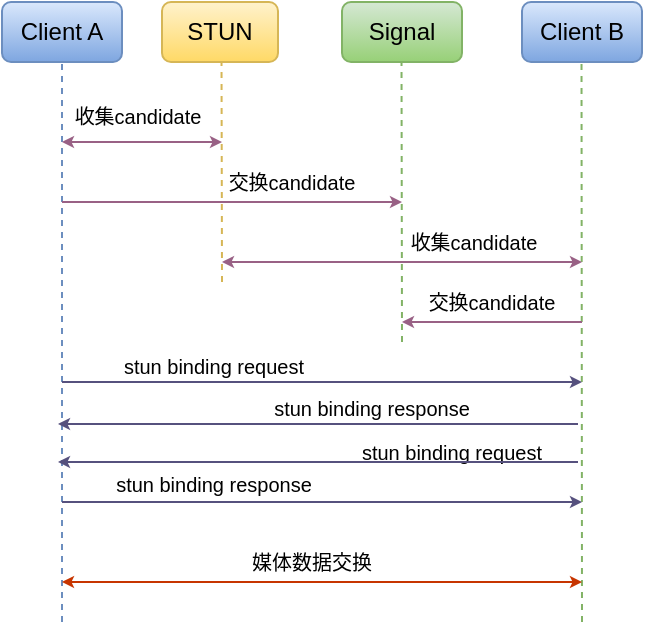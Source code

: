 <mxfile version="14.1.8" type="device"><diagram id="IWKfojLpZkrsQs_ZCjHL" name="第 1 页"><mxGraphModel dx="488" dy="282" grid="1" gridSize="10" guides="1" tooltips="1" connect="1" arrows="1" fold="1" page="1" pageScale="1" pageWidth="827" pageHeight="1169" math="0" shadow="0"><root><mxCell id="0"/><mxCell id="1" parent="0"/><mxCell id="AJlBRCy4i0L3ZqKRgRgW-1" value="" style="endArrow=none;dashed=1;html=1;strokeWidth=1;endSize=2;gradientColor=#7ea6e0;fillColor=#dae8fc;strokeColor=#6c8ebf;" edge="1" parent="1"><mxGeometry width="50" height="50" relative="1" as="geometry"><mxPoint x="240" y="400" as="sourcePoint"/><mxPoint x="240" y="120" as="targetPoint"/></mxGeometry></mxCell><mxCell id="AJlBRCy4i0L3ZqKRgRgW-4" value="Client A" style="rounded=1;whiteSpace=wrap;html=1;gradientColor=#7ea6e0;fillColor=#dae8fc;strokeColor=#6c8ebf;" vertex="1" parent="1"><mxGeometry x="210" y="90" width="60" height="30" as="geometry"/></mxCell><mxCell id="AJlBRCy4i0L3ZqKRgRgW-6" value="STUN" style="rounded=1;whiteSpace=wrap;html=1;gradientColor=#ffd966;fillColor=#fff2cc;strokeColor=#d6b656;" vertex="1" parent="1"><mxGeometry x="290" y="90" width="58" height="30" as="geometry"/></mxCell><mxCell id="AJlBRCy4i0L3ZqKRgRgW-7" value="Client B" style="rounded=1;whiteSpace=wrap;html=1;gradientColor=#7ea6e0;fillColor=#dae8fc;strokeColor=#6c8ebf;" vertex="1" parent="1"><mxGeometry x="470" y="90" width="60" height="30" as="geometry"/></mxCell><mxCell id="AJlBRCy4i0L3ZqKRgRgW-9" value="Signal" style="rounded=1;whiteSpace=wrap;html=1;gradientColor=#97d077;fillColor=#d5e8d4;strokeColor=#82b366;" vertex="1" parent="1"><mxGeometry x="380" y="90" width="60" height="30" as="geometry"/></mxCell><mxCell id="AJlBRCy4i0L3ZqKRgRgW-10" value="" style="endArrow=none;dashed=1;html=1;strokeWidth=1;gradientColor=#97d077;fillColor=#d5e8d4;strokeColor=#82b366;" edge="1" parent="1"><mxGeometry width="50" height="50" relative="1" as="geometry"><mxPoint x="500" y="400" as="sourcePoint"/><mxPoint x="499.76" y="120" as="targetPoint"/></mxGeometry></mxCell><mxCell id="AJlBRCy4i0L3ZqKRgRgW-11" value="" style="endArrow=none;dashed=1;html=1;strokeWidth=1;gradientColor=#ffd966;fillColor=#fff2cc;strokeColor=#d6b656;" edge="1" parent="1"><mxGeometry width="50" height="50" relative="1" as="geometry"><mxPoint x="320" y="230" as="sourcePoint"/><mxPoint x="319.76" y="120" as="targetPoint"/></mxGeometry></mxCell><mxCell id="AJlBRCy4i0L3ZqKRgRgW-12" value="" style="endArrow=classic;startArrow=classic;html=1;endSize=3;startSize=3;gradientColor=#d5739d;fillColor=#e6d0de;strokeColor=#996185;" edge="1" parent="1"><mxGeometry width="50" height="50" relative="1" as="geometry"><mxPoint x="240" y="160" as="sourcePoint"/><mxPoint x="320" y="160" as="targetPoint"/></mxGeometry></mxCell><mxCell id="AJlBRCy4i0L3ZqKRgRgW-14" value="" style="endArrow=classic;startArrow=classic;html=1;endSize=3;startSize=3;gradientColor=#d5739d;fillColor=#e6d0de;strokeColor=#996185;" edge="1" parent="1"><mxGeometry width="50" height="50" relative="1" as="geometry"><mxPoint x="320" y="220" as="sourcePoint"/><mxPoint x="500" y="220" as="targetPoint"/></mxGeometry></mxCell><mxCell id="AJlBRCy4i0L3ZqKRgRgW-15" value="&lt;font style=&quot;font-size: 10px&quot;&gt;收集candidate&lt;/font&gt;" style="text;html=1;strokeColor=none;fillColor=none;align=center;verticalAlign=middle;whiteSpace=wrap;rounded=0;" vertex="1" parent="1"><mxGeometry x="243" y="137" width="70" height="20" as="geometry"/></mxCell><mxCell id="AJlBRCy4i0L3ZqKRgRgW-16" value="&lt;font style=&quot;font-size: 10px&quot;&gt;收集candidate&lt;/font&gt;" style="text;html=1;strokeColor=none;fillColor=none;align=center;verticalAlign=middle;whiteSpace=wrap;rounded=0;" vertex="1" parent="1"><mxGeometry x="411" y="200" width="70" height="20" as="geometry"/></mxCell><mxCell id="AJlBRCy4i0L3ZqKRgRgW-17" value="" style="endArrow=classic;html=1;strokeWidth=1;gradientColor=#d5739d;fillColor=#e6d0de;strokeColor=#996185;endSize=3;startSize=3;" edge="1" parent="1"><mxGeometry width="50" height="50" relative="1" as="geometry"><mxPoint x="240" y="190" as="sourcePoint"/><mxPoint x="410" y="190" as="targetPoint"/></mxGeometry></mxCell><mxCell id="AJlBRCy4i0L3ZqKRgRgW-18" value="" style="endArrow=classic;html=1;strokeWidth=1;gradientColor=#d5739d;fillColor=#e6d0de;strokeColor=#996185;endSize=3;startSize=3;" edge="1" parent="1"><mxGeometry width="50" height="50" relative="1" as="geometry"><mxPoint x="500" y="250" as="sourcePoint"/><mxPoint x="410" y="250" as="targetPoint"/></mxGeometry></mxCell><mxCell id="AJlBRCy4i0L3ZqKRgRgW-19" value="&lt;font style=&quot;font-size: 10px&quot;&gt;交换candidate&lt;/font&gt;" style="text;html=1;strokeColor=none;fillColor=none;align=center;verticalAlign=middle;whiteSpace=wrap;rounded=0;" vertex="1" parent="1"><mxGeometry x="320" y="170" width="70" height="20" as="geometry"/></mxCell><mxCell id="AJlBRCy4i0L3ZqKRgRgW-20" value="" style="endArrow=none;dashed=1;html=1;strokeWidth=1;gradientColor=#97d077;fillColor=#d5e8d4;strokeColor=#82b366;" edge="1" parent="1"><mxGeometry width="50" height="50" relative="1" as="geometry"><mxPoint x="410" y="260" as="sourcePoint"/><mxPoint x="409.76" y="120" as="targetPoint"/></mxGeometry></mxCell><mxCell id="AJlBRCy4i0L3ZqKRgRgW-21" value="&lt;font style=&quot;font-size: 10px&quot;&gt;交换candidate&lt;/font&gt;" style="text;html=1;strokeColor=none;fillColor=none;align=center;verticalAlign=middle;whiteSpace=wrap;rounded=0;" vertex="1" parent="1"><mxGeometry x="420" y="230" width="70" height="20" as="geometry"/></mxCell><mxCell id="AJlBRCy4i0L3ZqKRgRgW-23" value="&lt;span style=&quot;font-size: 10px&quot;&gt;stun binding request&lt;/span&gt;" style="text;html=1;strokeColor=none;fillColor=none;align=center;verticalAlign=middle;whiteSpace=wrap;rounded=0;" vertex="1" parent="1"><mxGeometry x="261" y="263" width="110" height="17" as="geometry"/></mxCell><mxCell id="AJlBRCy4i0L3ZqKRgRgW-24" value="" style="endArrow=classic;startArrow=classic;html=1;strokeWidth=1;fillColor=#fa6800;strokeColor=#C73500;endSize=3;startSize=3;" edge="1" parent="1"><mxGeometry width="50" height="50" relative="1" as="geometry"><mxPoint x="240" y="380" as="sourcePoint"/><mxPoint x="500" y="380" as="targetPoint"/></mxGeometry></mxCell><mxCell id="AJlBRCy4i0L3ZqKRgRgW-25" value="&lt;span style=&quot;font-size: 10px&quot;&gt;媒体数据交换&lt;/span&gt;" style="text;html=1;strokeColor=none;fillColor=none;align=center;verticalAlign=middle;whiteSpace=wrap;rounded=0;" vertex="1" parent="1"><mxGeometry x="330" y="360" width="70" height="20" as="geometry"/></mxCell><mxCell id="AJlBRCy4i0L3ZqKRgRgW-26" value="" style="endArrow=classic;html=1;strokeWidth=1;endSize=3;fillColor=#d0cee2;strokeColor=#56517e;" edge="1" parent="1"><mxGeometry width="50" height="50" relative="1" as="geometry"><mxPoint x="240" y="280" as="sourcePoint"/><mxPoint x="500" y="280" as="targetPoint"/></mxGeometry></mxCell><mxCell id="AJlBRCy4i0L3ZqKRgRgW-28" value="" style="endArrow=classic;html=1;strokeWidth=1;fillColor=#d0cee2;strokeColor=#56517e;endSize=3;" edge="1" parent="1"><mxGeometry width="50" height="50" relative="1" as="geometry"><mxPoint x="498" y="301" as="sourcePoint"/><mxPoint x="238" y="301" as="targetPoint"/></mxGeometry></mxCell><mxCell id="AJlBRCy4i0L3ZqKRgRgW-29" value="&lt;span style=&quot;font-size: 10px&quot;&gt;stun binding response&lt;/span&gt;" style="text;html=1;strokeColor=none;fillColor=none;align=center;verticalAlign=middle;whiteSpace=wrap;rounded=0;" vertex="1" parent="1"><mxGeometry x="340" y="285" width="110" height="15" as="geometry"/></mxCell><mxCell id="AJlBRCy4i0L3ZqKRgRgW-30" value="&lt;span style=&quot;font-size: 10px&quot;&gt;stun binding request&lt;/span&gt;" style="text;html=1;strokeColor=none;fillColor=none;align=center;verticalAlign=middle;whiteSpace=wrap;rounded=0;" vertex="1" parent="1"><mxGeometry x="380" y="306" width="110" height="17" as="geometry"/></mxCell><mxCell id="AJlBRCy4i0L3ZqKRgRgW-31" value="" style="endArrow=classic;html=1;strokeWidth=1;endSize=3;fillColor=#d0cee2;strokeColor=#56517e;" edge="1" parent="1"><mxGeometry width="50" height="50" relative="1" as="geometry"><mxPoint x="240" y="340" as="sourcePoint"/><mxPoint x="500" y="340" as="targetPoint"/></mxGeometry></mxCell><mxCell id="AJlBRCy4i0L3ZqKRgRgW-32" value="" style="endArrow=classic;html=1;strokeWidth=1;fillColor=#d0cee2;strokeColor=#56517e;endSize=3;" edge="1" parent="1"><mxGeometry width="50" height="50" relative="1" as="geometry"><mxPoint x="498" y="320" as="sourcePoint"/><mxPoint x="238" y="320" as="targetPoint"/></mxGeometry></mxCell><mxCell id="AJlBRCy4i0L3ZqKRgRgW-33" value="&lt;span style=&quot;font-size: 10px&quot;&gt;stun binding response&lt;/span&gt;" style="text;html=1;strokeColor=none;fillColor=none;align=center;verticalAlign=middle;whiteSpace=wrap;rounded=0;" vertex="1" parent="1"><mxGeometry x="261" y="323" width="110" height="15" as="geometry"/></mxCell></root></mxGraphModel></diagram></mxfile>